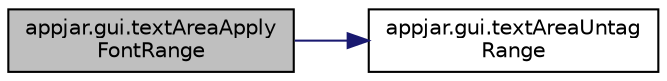 digraph "appjar.gui.textAreaApplyFontRange"
{
  edge [fontname="Helvetica",fontsize="10",labelfontname="Helvetica",labelfontsize="10"];
  node [fontname="Helvetica",fontsize="10",shape=record];
  rankdir="LR";
  Node2136 [label="appjar.gui.textAreaApply\lFontRange",height=0.2,width=0.4,color="black", fillcolor="grey75", style="filled", fontcolor="black"];
  Node2136 -> Node2137 [color="midnightblue",fontsize="10",style="solid",fontname="Helvetica"];
  Node2137 [label="appjar.gui.textAreaUntag\lRange",height=0.2,width=0.4,color="black", fillcolor="white", style="filled",URL="$classappjar_1_1gui.html#ab9439f8833281ad740d3e16adf0ca660"];
}
